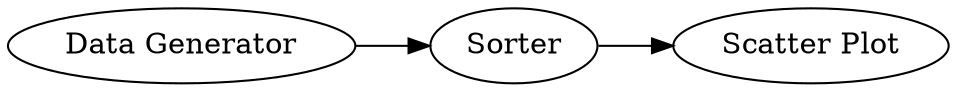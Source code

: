 digraph {
	2 -> 3
	1 -> 2
	1 [label="Data Generator"]
	3 [label="Scatter Plot"]
	2 [label=Sorter]
	rankdir=LR
}
